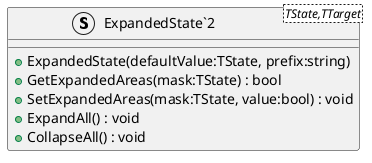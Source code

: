 @startuml
struct "ExpandedState`2"<TState,TTarget> {
    + ExpandedState(defaultValue:TState, prefix:string)
    + GetExpandedAreas(mask:TState) : bool
    + SetExpandedAreas(mask:TState, value:bool) : void
    + ExpandAll() : void
    + CollapseAll() : void
}
@enduml
